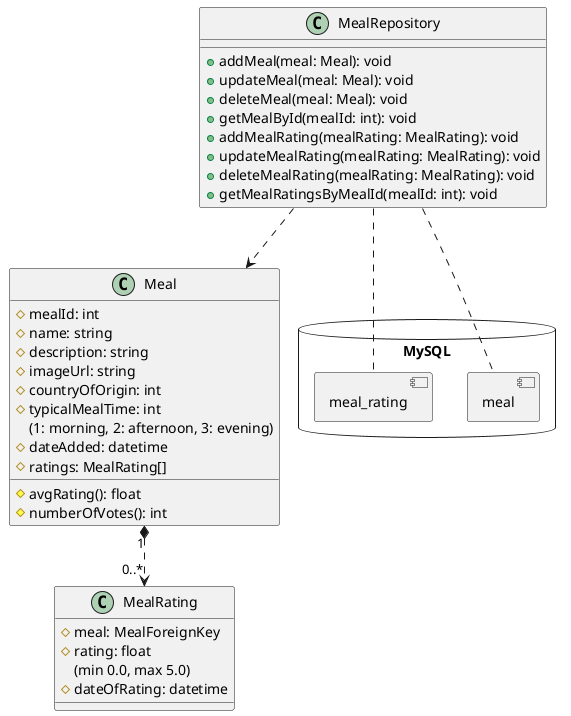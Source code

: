 @startuml classDiagram
allow_mixing
' skinparam ClassAttributeIconSize 0

class Meal{
  # mealId: int
  # name: string
  # description: string
  # imageUrl: string
  # countryOfOrigin: int
  # typicalMealTime: int
  (1: morning, 2: afternoon, 3: evening)
  # dateAdded: datetime
  # ratings: MealRating[]
  __
  # avgRating(): float
  # numberOfVotes(): int
}

class MealRating {
  # meal: MealForeignKey
  # rating: float
  (min 0.0, max 5.0)
  # dateOfRating: datetime
  __
}

class MealRepository {
  + addMeal(meal: Meal): void
  + updateMeal(meal: Meal): void
  + deleteMeal(meal: Meal): void
  + getMealById(mealId: int): void
  + addMealRating(mealRating: MealRating): void
  + updateMealRating(mealRating: MealRating): void
  + deleteMealRating(mealRating: MealRating): void
  + getMealRatingsByMealId(mealId: int): void
}

database MySQL {
  component meal
  component meal_rating
}

Meal "1" *..> "0..*" MealRating
MealRepository ..> Meal
MealRepository .. meal
MealRepository .. meal_rating

@enduml

